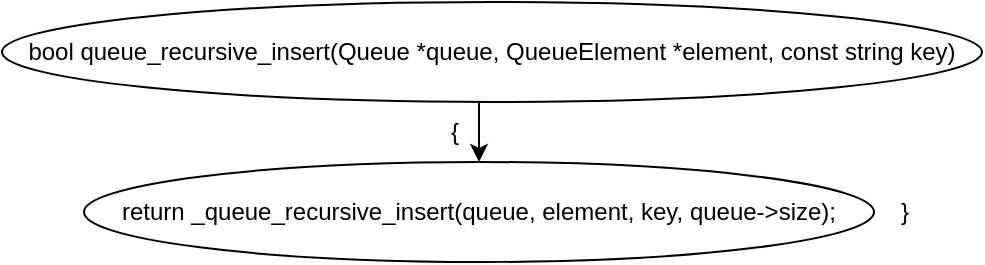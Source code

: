 <mxfile version="20.8.16" type="device"><diagram name="Страница 1" id="SgqcV40MJ3t_mfMI4ZV-"><mxGraphModel dx="1050" dy="629" grid="1" gridSize="10" guides="1" tooltips="1" connect="1" arrows="1" fold="1" page="1" pageScale="1" pageWidth="827" pageHeight="1169" math="0" shadow="0"><root><mxCell id="0"/><mxCell id="1" parent="0"/><mxCell id="2PkWovQnxGd1jn66NHk7-3" style="edgeStyle=orthogonalEdgeStyle;rounded=0;orthogonalLoop=1;jettySize=auto;html=1;exitX=0.5;exitY=1;exitDx=0;exitDy=0;entryX=0.5;entryY=0;entryDx=0;entryDy=0;" parent="1" source="2PkWovQnxGd1jn66NHk7-1" target="2PkWovQnxGd1jn66NHk7-2" edge="1"><mxGeometry relative="1" as="geometry"/></mxCell><mxCell id="2PkWovQnxGd1jn66NHk7-1" value="bool queue_recursive_insert(Queue *queue, QueueElement *element, const string key)" style="ellipse;whiteSpace=wrap;html=1;" parent="1" vertex="1"><mxGeometry x="169" y="40" width="490" height="50" as="geometry"/></mxCell><mxCell id="2PkWovQnxGd1jn66NHk7-2" value="return _queue_recursive_insert(queue, element, key, queue-&amp;gt;size);" style="ellipse;whiteSpace=wrap;html=1;" parent="1" vertex="1"><mxGeometry x="210" y="120" width="395" height="50" as="geometry"/></mxCell><mxCell id="2PkWovQnxGd1jn66NHk7-4" value="{" style="text;html=1;align=center;verticalAlign=middle;resizable=0;points=[];autosize=1;strokeColor=none;fillColor=none;" parent="1" vertex="1"><mxGeometry x="380" y="90" width="30" height="30" as="geometry"/></mxCell><mxCell id="2PkWovQnxGd1jn66NHk7-6" value="}" style="text;html=1;align=center;verticalAlign=middle;resizable=0;points=[];autosize=1;strokeColor=none;fillColor=none;" parent="1" vertex="1"><mxGeometry x="605" y="130" width="30" height="30" as="geometry"/></mxCell></root></mxGraphModel></diagram></mxfile>